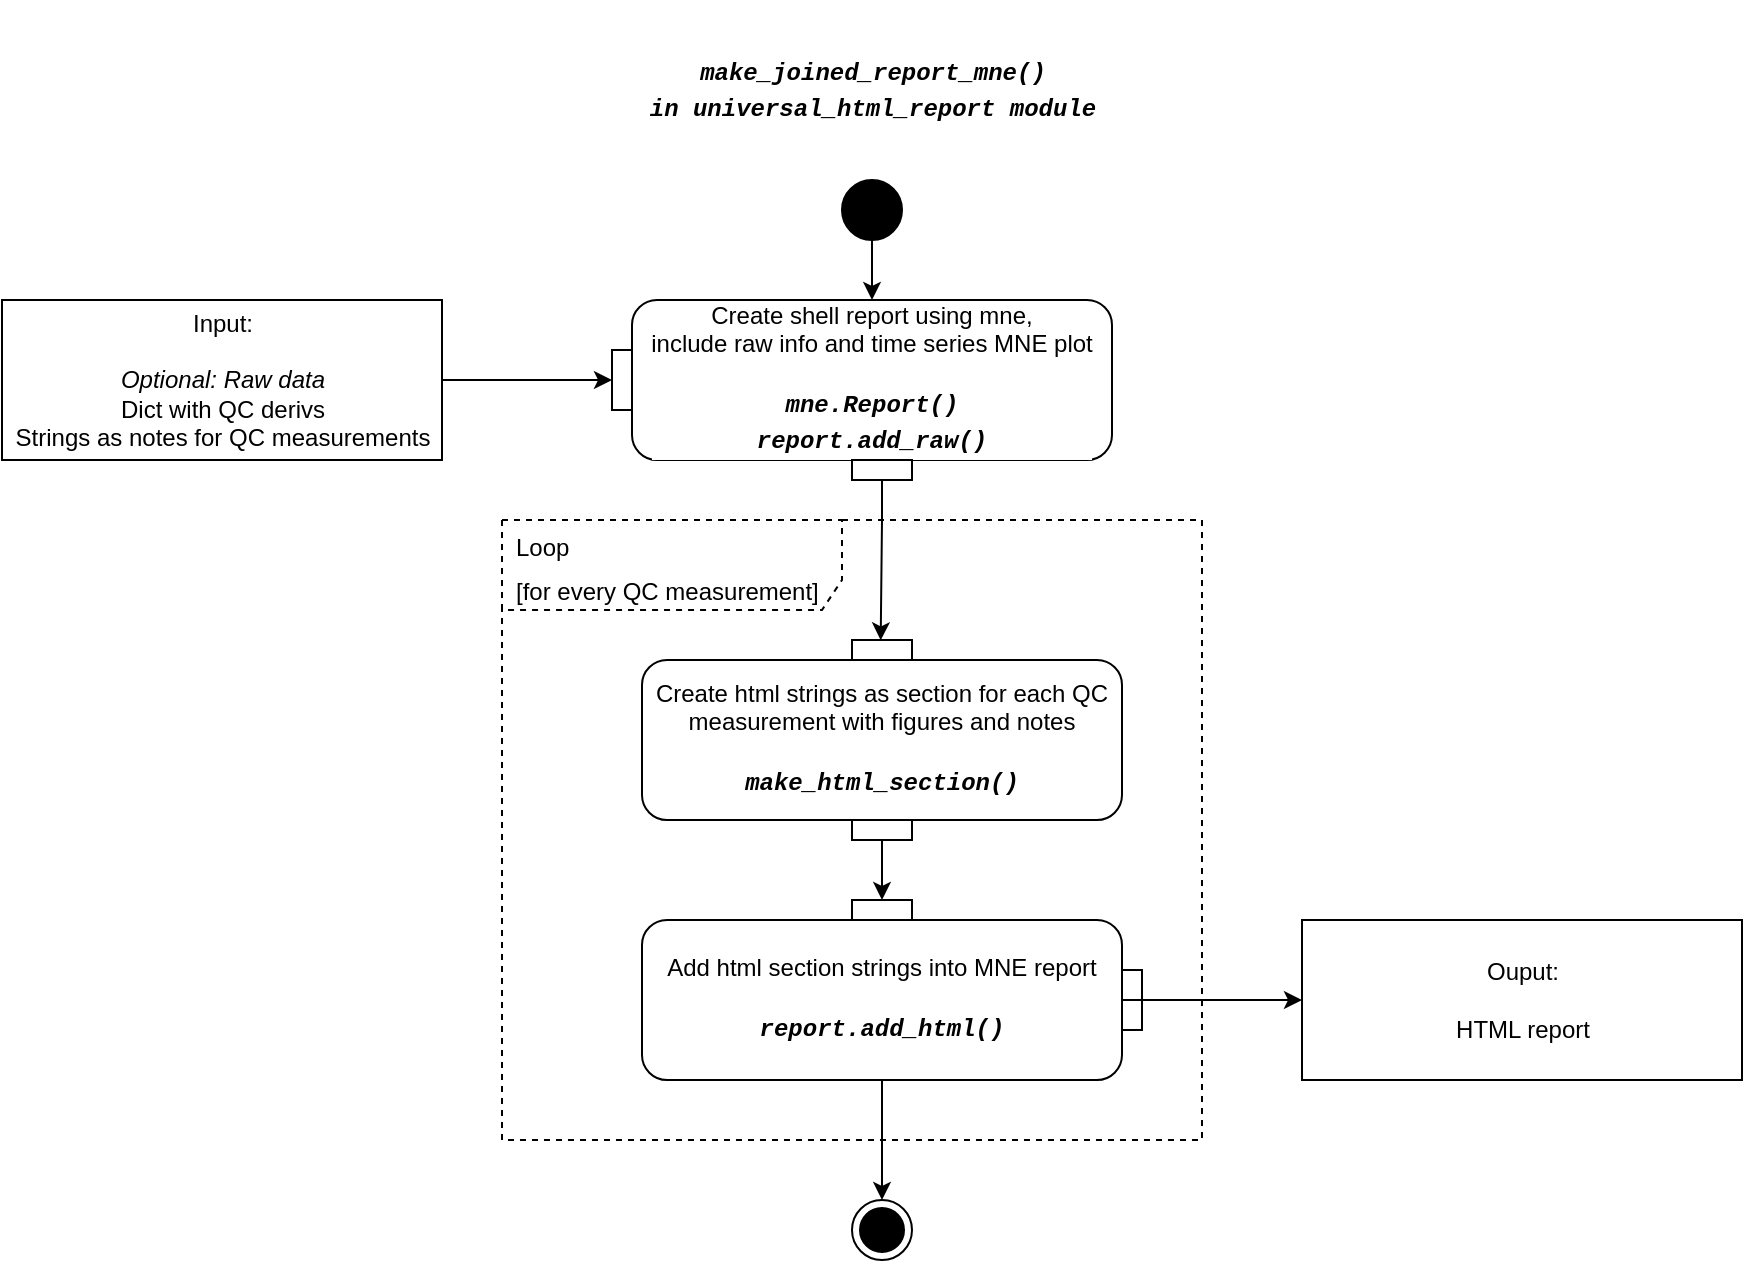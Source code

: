 <mxfile version="24.7.8">
  <diagram name="Page-1" id="lmK9xl6nnelpAUo2GgPa">
    <mxGraphModel dx="954" dy="727" grid="1" gridSize="10" guides="1" tooltips="1" connect="1" arrows="1" fold="1" page="0" pageScale="1" pageWidth="850" pageHeight="1100" math="0" shadow="0">
      <root>
        <mxCell id="0" />
        <mxCell id="1" parent="0" />
        <mxCell id="bD66hT9DBF5Ns9ag_0Qz-1" value="&lt;br&gt;&lt;div style=&quot;background-color: rgb(255, 255, 255); font-family: Menlo, Monaco, &amp;quot;Courier New&amp;quot;, monospace; font-size: 12px; line-height: 18px;&quot;&gt;&lt;b&gt;&lt;i&gt;make_joined_report_mne()&lt;/i&gt;&lt;/b&gt;&lt;/div&gt;&lt;div style=&quot;background-color: rgb(255, 255, 255); font-family: Menlo, Monaco, &amp;quot;Courier New&amp;quot;, monospace; font-size: 12px; line-height: 18px;&quot;&gt;&lt;b&gt;&lt;i&gt;in universal_html_report module&lt;/i&gt;&lt;/b&gt;&lt;/div&gt;" style="text;html=1;align=center;verticalAlign=middle;resizable=0;points=[];autosize=1;strokeColor=none;fillColor=none;fontSize=18;" parent="1" vertex="1">
          <mxGeometry x="310" y="40" width="250" height="70" as="geometry" />
        </mxCell>
        <mxCell id="bD66hT9DBF5Ns9ag_0Qz-12" value="" style="edgeStyle=orthogonalEdgeStyle;rounded=0;orthogonalLoop=1;jettySize=auto;html=1;fontSize=18;fontColor=#000000;" parent="1" source="bD66hT9DBF5Ns9ag_0Qz-3" target="bD66hT9DBF5Ns9ag_0Qz-8" edge="1">
          <mxGeometry relative="1" as="geometry" />
        </mxCell>
        <mxCell id="bD66hT9DBF5Ns9ag_0Qz-3" value="Input:&lt;br&gt;&lt;br&gt;&lt;i&gt;Optional: Raw data&lt;/i&gt;&lt;br&gt;Dict with QC derivs&lt;br&gt;Strings as notes for QC measurements" style="html=1;" parent="1" vertex="1">
          <mxGeometry y="190" width="220" height="80" as="geometry" />
        </mxCell>
        <mxCell id="bD66hT9DBF5Ns9ag_0Qz-11" value="" style="edgeStyle=orthogonalEdgeStyle;rounded=0;orthogonalLoop=1;jettySize=auto;html=1;fontSize=18;fontColor=#000000;" parent="1" source="bD66hT9DBF5Ns9ag_0Qz-4" target="bD66hT9DBF5Ns9ag_0Qz-6" edge="1">
          <mxGeometry relative="1" as="geometry" />
        </mxCell>
        <mxCell id="bD66hT9DBF5Ns9ag_0Qz-4" value="" style="ellipse;fillColor=strokeColor;fontSize=18;" parent="1" vertex="1">
          <mxGeometry x="420" y="130" width="30" height="30" as="geometry" />
        </mxCell>
        <mxCell id="bD66hT9DBF5Ns9ag_0Qz-5" value="" style="group;fontSize=18;flipH=1;" parent="1" vertex="1" connectable="0">
          <mxGeometry x="305" y="190" width="250" height="90" as="geometry" />
        </mxCell>
        <mxCell id="bD66hT9DBF5Ns9ag_0Qz-6" value="Create shell report using mne, &lt;br&gt;include raw info and time series MNE plot&lt;br&gt;&lt;br&gt;&lt;div style=&quot;background-color: rgb(255, 255, 255); font-family: Menlo, Monaco, &amp;quot;Courier New&amp;quot;, monospace; line-height: 18px;&quot;&gt;&lt;i&gt;&lt;b&gt;mne.Report()&lt;/b&gt;&lt;/i&gt;&lt;/div&gt;&lt;div style=&quot;background-color: rgb(255, 255, 255); font-family: Menlo, Monaco, &amp;quot;Courier New&amp;quot;, monospace; line-height: 18px;&quot;&gt;&lt;div style=&quot;line-height: 18px;&quot;&gt;&lt;b&gt;&lt;i&gt;report.add_raw()&lt;/i&gt;&lt;/b&gt;&lt;/div&gt;&lt;/div&gt;" style="html=1;align=center;verticalAlign=middle;rounded=1;absoluteArcSize=1;arcSize=25;dashed=0;fontFamily=Helvetica;fontSize=12;whiteSpace=wrap;container=0;noLabel=0;imageAlign=center;" parent="bD66hT9DBF5Ns9ag_0Qz-5" vertex="1">
          <mxGeometry x="10" width="240" height="80" as="geometry" />
        </mxCell>
        <mxCell id="bD66hT9DBF5Ns9ag_0Qz-7" value="pinOut 2" style="fontStyle=0;labelPosition=center;verticalLabelPosition=bottom;align=center;verticalAlign=top;spacingLeft=2;fontFamily=Helvetica;fontSize=12;resizable=0;container=0;noLabel=1;" parent="bD66hT9DBF5Ns9ag_0Qz-5" vertex="1">
          <mxGeometry x="120" y="80" width="30" height="10" as="geometry" />
        </mxCell>
        <mxCell id="bD66hT9DBF5Ns9ag_0Qz-8" value="pinOut 1" style="fontStyle=0;labelPosition=right;verticalLabelPosition=middle;align=left;verticalAlign=middle;spacingLeft=2;fontFamily=Helvetica;fontSize=12;resizable=0;container=0;noLabel=1;" parent="bD66hT9DBF5Ns9ag_0Qz-5" vertex="1">
          <mxGeometry y="25" width="10" height="30" as="geometry" />
        </mxCell>
        <mxCell id="bD66hT9DBF5Ns9ag_0Qz-31" value="" style="group;fontSize=12;fontColor=#000000;flipH=1;" parent="1" vertex="1" connectable="0">
          <mxGeometry x="320" y="490" width="250" height="90" as="geometry" />
        </mxCell>
        <mxCell id="bD66hT9DBF5Ns9ag_0Qz-32" value="Add html section strings into MNE report&lt;br style=&quot;border-color: var(--border-color);&quot;&gt;&lt;br style=&quot;border-color: var(--border-color);&quot;&gt;&lt;div style=&quot;border-color: var(--border-color); background-color: rgb(255, 255, 255); font-family: Menlo, Monaco, &amp;quot;Courier New&amp;quot;, monospace; line-height: 18px;&quot;&gt;&lt;i style=&quot;border-color: var(--border-color);&quot;&gt;&lt;b style=&quot;border-color: var(--border-color);&quot;&gt;report.add_html()&lt;/b&gt;&lt;/i&gt;&lt;/div&gt;" style="html=1;align=center;verticalAlign=middle;rounded=1;absoluteArcSize=1;arcSize=25;dashed=0;fontFamily=Helvetica;fontSize=12;whiteSpace=wrap;container=0;noLabel=0;imageAlign=center;fontColor=#000000;" parent="bD66hT9DBF5Ns9ag_0Qz-31" vertex="1">
          <mxGeometry y="10" width="240" height="80" as="geometry" />
        </mxCell>
        <mxCell id="bD66hT9DBF5Ns9ag_0Qz-33" value="pinIn 2" style="fontStyle=0;labelPosition=left;verticalLabelPosition=middle;align=right;verticalAlign=middle;spacingLeft=2;fontFamily=Helvetica;fontSize=12;flipH=0;resizable=0;container=0;noLabel=1;fontColor=#000000;" parent="bD66hT9DBF5Ns9ag_0Qz-31" vertex="1">
          <mxGeometry x="240" y="35" width="10" height="30" as="geometry" />
        </mxCell>
        <mxCell id="bD66hT9DBF5Ns9ag_0Qz-34" value="pinIn 1" style="fontStyle=0;labelPosition=center;verticalLabelPosition=top;align=center;verticalAlign=bottom;spacingLeft=2;fontFamily=Helvetica;fontSize=12;resizable=0;container=0;noLabel=1;fontColor=#000000;" parent="bD66hT9DBF5Ns9ag_0Qz-31" vertex="1">
          <mxGeometry x="105" width="30" height="10" as="geometry" />
        </mxCell>
        <mxCell id="bD66hT9DBF5Ns9ag_0Qz-35" value="" style="edgeStyle=orthogonalEdgeStyle;rounded=0;orthogonalLoop=1;jettySize=auto;html=1;fontSize=12;fontColor=#000000;" parent="1" source="bD66hT9DBF5Ns9ag_0Qz-20" target="bD66hT9DBF5Ns9ag_0Qz-34" edge="1">
          <mxGeometry relative="1" as="geometry" />
        </mxCell>
        <mxCell id="bD66hT9DBF5Ns9ag_0Qz-37" value="Ouput:&lt;br&gt;&lt;br&gt;HTML report" style="html=1;" parent="1" vertex="1">
          <mxGeometry x="650" y="500" width="220" height="80" as="geometry" />
        </mxCell>
        <mxCell id="bD66hT9DBF5Ns9ag_0Qz-38" value="" style="edgeStyle=orthogonalEdgeStyle;rounded=0;orthogonalLoop=1;jettySize=auto;html=1;fontSize=12;fontColor=#000000;" parent="1" source="bD66hT9DBF5Ns9ag_0Qz-32" target="bD66hT9DBF5Ns9ag_0Qz-37" edge="1">
          <mxGeometry relative="1" as="geometry" />
        </mxCell>
        <mxCell id="bD66hT9DBF5Ns9ag_0Qz-39" value="" style="ellipse;html=1;shape=endState;fillColor=strokeColor;fontSize=12;fontColor=#000000;" parent="1" vertex="1">
          <mxGeometry x="425" y="640" width="30" height="30" as="geometry" />
        </mxCell>
        <mxCell id="bD66hT9DBF5Ns9ag_0Qz-40" value="" style="edgeStyle=orthogonalEdgeStyle;rounded=0;orthogonalLoop=1;jettySize=auto;html=1;fontSize=12;fontColor=#000000;" parent="1" source="bD66hT9DBF5Ns9ag_0Qz-32" target="bD66hT9DBF5Ns9ag_0Qz-39" edge="1">
          <mxGeometry relative="1" as="geometry" />
        </mxCell>
        <mxCell id="bD66hT9DBF5Ns9ag_0Qz-19" value="Create html strings as section for each QC measurement with figures and notes&lt;br&gt;&lt;br&gt;&lt;div style=&quot;background-color: rgb(255, 255, 255); font-family: Menlo, Monaco, &amp;quot;Courier New&amp;quot;, monospace; line-height: 18px;&quot;&gt;&lt;div style=&quot;line-height: 18px;&quot;&gt;&lt;b&gt;&lt;i&gt;make_html_section()&lt;/i&gt;&lt;/b&gt;&lt;/div&gt;&lt;/div&gt;" style="html=1;align=center;verticalAlign=middle;rounded=1;absoluteArcSize=1;arcSize=25;dashed=0;fontFamily=Helvetica;fontSize=12;whiteSpace=wrap;container=0;noLabel=0;imageAlign=center;fontColor=#000000;" parent="1" vertex="1">
          <mxGeometry x="320" y="370" width="240" height="80" as="geometry" />
        </mxCell>
        <mxCell id="bD66hT9DBF5Ns9ag_0Qz-20" value="pinOut 2" style="fontStyle=0;labelPosition=center;verticalLabelPosition=bottom;align=center;verticalAlign=top;spacingLeft=2;fontFamily=Helvetica;fontSize=12;resizable=0;container=0;noLabel=1;fontColor=#000000;" parent="1" vertex="1">
          <mxGeometry x="425" y="450" width="30" height="10" as="geometry" />
        </mxCell>
        <mxCell id="bD66hT9DBF5Ns9ag_0Qz-21" value="pinIn 1" style="fontStyle=0;labelPosition=center;verticalLabelPosition=top;align=center;verticalAlign=bottom;spacingLeft=2;fontFamily=Helvetica;fontSize=12;resizable=0;container=0;noLabel=1;fontColor=#000000;" parent="1" vertex="1">
          <mxGeometry x="425" y="360" width="30" height="10" as="geometry" />
        </mxCell>
        <mxCell id="bD66hT9DBF5Ns9ag_0Qz-29" value="&lt;font style=&quot;font-size: 12px;&quot;&gt;Loop&lt;br&gt;[for every QC measurement]&lt;/font&gt;" style="shape=umlFrame;whiteSpace=wrap;html=1;width=170;height=45;boundedLbl=1;verticalAlign=middle;align=left;spacingLeft=5;fontSize=18;fontColor=#000000;dashed=1;" parent="1" vertex="1">
          <mxGeometry x="250" y="300" width="350" height="310" as="geometry" />
        </mxCell>
        <mxCell id="nwfgpcGCS7rwtjAJGzDY-2" style="edgeStyle=orthogonalEdgeStyle;rounded=0;orthogonalLoop=1;jettySize=auto;html=1;entryX=0.541;entryY=0.194;entryDx=0;entryDy=0;entryPerimeter=0;" parent="1" source="bD66hT9DBF5Ns9ag_0Qz-7" target="bD66hT9DBF5Ns9ag_0Qz-29" edge="1">
          <mxGeometry relative="1" as="geometry" />
        </mxCell>
      </root>
    </mxGraphModel>
  </diagram>
</mxfile>
